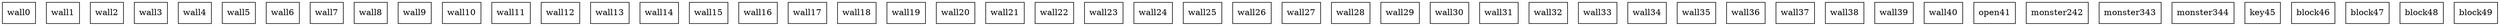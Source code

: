 graph room {
 node [shape="box"]; wall0 [pos="1,1!"]; wall1 [pos="2,1!"]; wall2 [pos="3,1!"]; wall3 [pos="4,1!"]; wall4 [pos="5,1!"]; wall5 [pos="6,1!"]; wall6 [pos="7,1!"]; wall7 [pos="8,1!"]; wall8 [pos="9,1!"]; wall9 [pos="10,1!"]; wall10 [pos="11,1!"]; wall11 [pos="12,1!"]; wall12 [pos="13,1!"]; wall13 [pos="14,1!"]; wall14 [pos="1,2!"]; wall15 [pos="14,2!"]; wall16 [pos="1,3!"]; wall17 [pos="14,3!"]; wall18 [pos="1,4!"]; wall19 [pos="14,4!"]; wall20 [pos="14,5!"]; wall21 [pos="1,6!"]; wall22 [pos="14,6!"]; wall23 [pos="1,7!"]; wall24 [pos="14,7!"]; wall25 [pos="1,8!"]; wall26 [pos="14,8!"]; wall27 [pos="1,9!"]; wall28 [pos="2,9!"]; wall29 [pos="3,9!"]; wall30 [pos="4,9!"]; wall31 [pos="5,9!"]; wall32 [pos="6,9!"]; wall33 [pos="7,9!"]; wall34 [pos="8,9!"]; wall35 [pos="9,9!"]; wall36 [pos="10,9!"]; wall37 [pos="11,9!"]; wall38 [pos="12,9!"]; wall39 [pos="13,9!"]; wall40 [pos="14,9!"]; open41 [pos="1,5!"]; monster242 [pos="4,8!"]; monster343 [pos="5,4!"]; monster344 [pos="6,4!"]; key45 [pos="7,3!"]; block46 [pos="4,4!"]; block47 [pos="11,4!"]; block48 [pos="4,6!"]; block49 [pos="11,6!"]; }